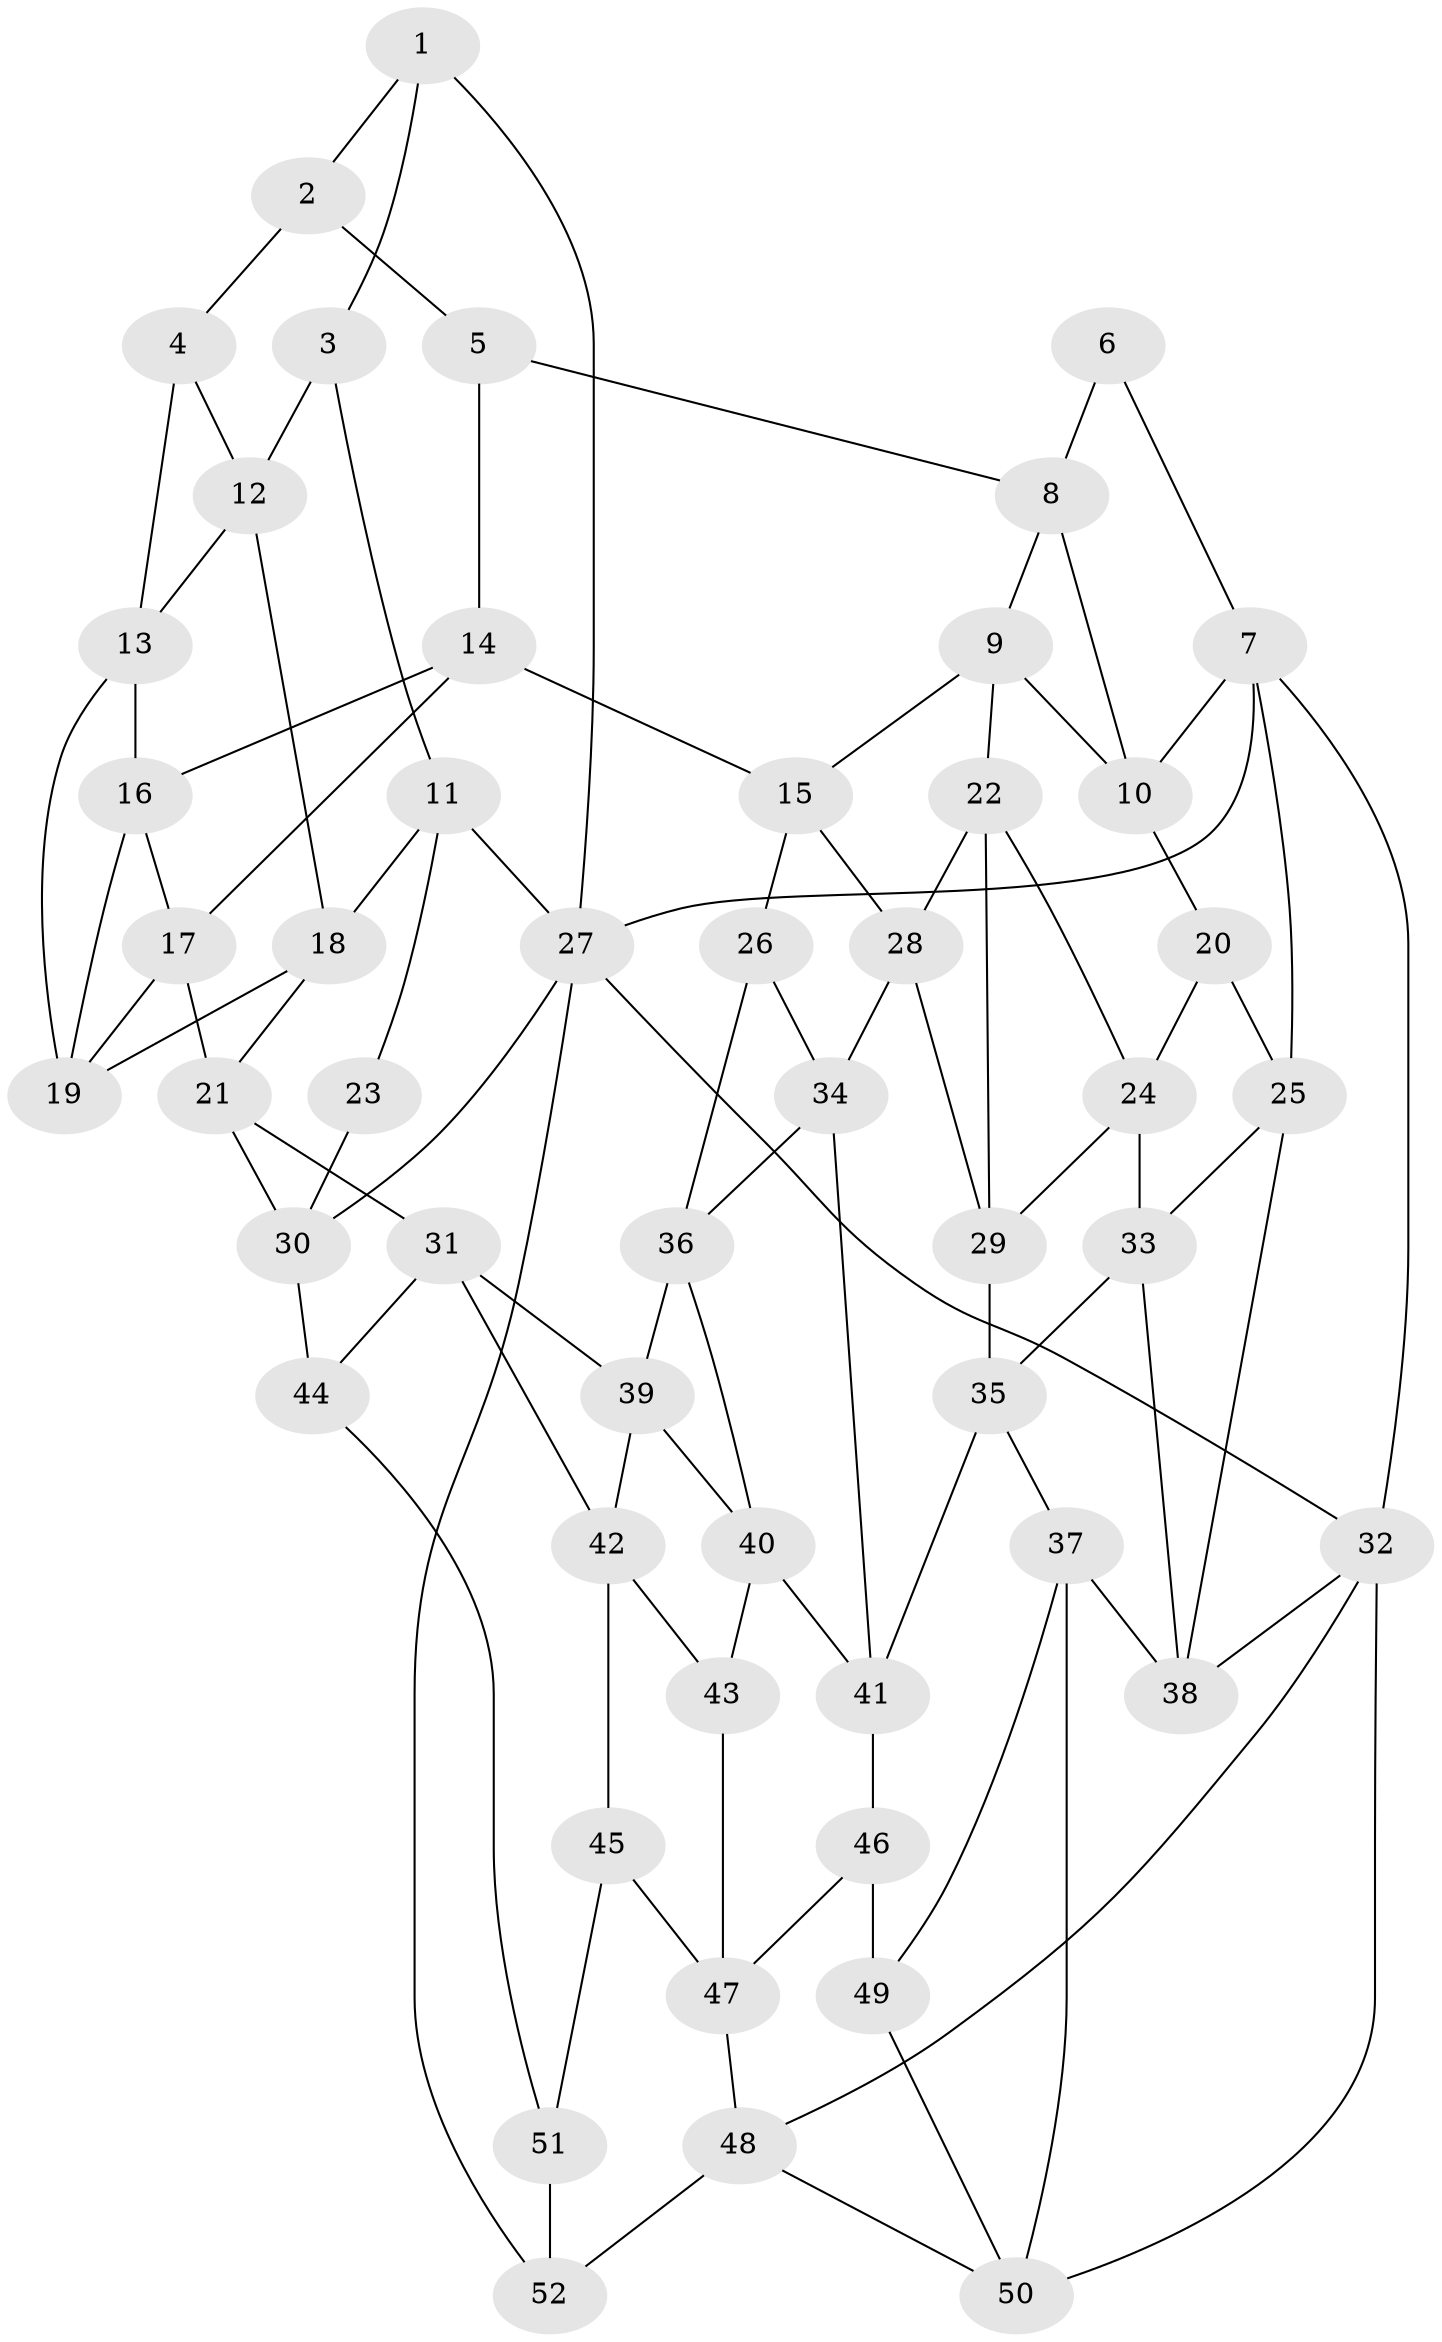 // original degree distribution, {3: 0.028846153846153848, 6: 0.22115384615384615, 5: 0.5288461538461539, 4: 0.22115384615384615}
// Generated by graph-tools (version 1.1) at 2025/51/03/09/25 03:51:00]
// undirected, 52 vertices, 97 edges
graph export_dot {
graph [start="1"]
  node [color=gray90,style=filled];
  1;
  2;
  3;
  4;
  5;
  6;
  7;
  8;
  9;
  10;
  11;
  12;
  13;
  14;
  15;
  16;
  17;
  18;
  19;
  20;
  21;
  22;
  23;
  24;
  25;
  26;
  27;
  28;
  29;
  30;
  31;
  32;
  33;
  34;
  35;
  36;
  37;
  38;
  39;
  40;
  41;
  42;
  43;
  44;
  45;
  46;
  47;
  48;
  49;
  50;
  51;
  52;
  1 -- 2 [weight=1.0];
  1 -- 3 [weight=1.0];
  1 -- 27 [weight=1.0];
  2 -- 4 [weight=1.0];
  2 -- 5 [weight=1.0];
  3 -- 11 [weight=1.0];
  3 -- 12 [weight=1.0];
  4 -- 12 [weight=1.0];
  4 -- 13 [weight=1.0];
  5 -- 8 [weight=1.0];
  5 -- 14 [weight=1.0];
  6 -- 7 [weight=1.0];
  6 -- 8 [weight=1.0];
  7 -- 10 [weight=1.0];
  7 -- 25 [weight=1.0];
  7 -- 27 [weight=1.0];
  7 -- 32 [weight=1.0];
  8 -- 9 [weight=1.0];
  8 -- 10 [weight=1.0];
  9 -- 10 [weight=1.0];
  9 -- 15 [weight=1.0];
  9 -- 22 [weight=1.0];
  10 -- 20 [weight=1.0];
  11 -- 18 [weight=1.0];
  11 -- 23 [weight=1.0];
  11 -- 27 [weight=1.0];
  12 -- 13 [weight=1.0];
  12 -- 18 [weight=1.0];
  13 -- 16 [weight=1.0];
  13 -- 19 [weight=1.0];
  14 -- 15 [weight=1.0];
  14 -- 16 [weight=1.0];
  14 -- 17 [weight=1.0];
  15 -- 26 [weight=1.0];
  15 -- 28 [weight=1.0];
  16 -- 17 [weight=1.0];
  16 -- 19 [weight=1.0];
  17 -- 19 [weight=1.0];
  17 -- 21 [weight=1.0];
  18 -- 19 [weight=1.0];
  18 -- 21 [weight=1.0];
  20 -- 24 [weight=1.0];
  20 -- 25 [weight=1.0];
  21 -- 30 [weight=1.0];
  21 -- 31 [weight=1.0];
  22 -- 24 [weight=1.0];
  22 -- 28 [weight=1.0];
  22 -- 29 [weight=1.0];
  23 -- 30 [weight=2.0];
  24 -- 29 [weight=1.0];
  24 -- 33 [weight=1.0];
  25 -- 33 [weight=1.0];
  25 -- 38 [weight=1.0];
  26 -- 34 [weight=1.0];
  26 -- 36 [weight=1.0];
  27 -- 30 [weight=1.0];
  27 -- 32 [weight=1.0];
  27 -- 52 [weight=1.0];
  28 -- 29 [weight=1.0];
  28 -- 34 [weight=1.0];
  29 -- 35 [weight=1.0];
  30 -- 44 [weight=2.0];
  31 -- 39 [weight=1.0];
  31 -- 42 [weight=1.0];
  31 -- 44 [weight=1.0];
  32 -- 38 [weight=1.0];
  32 -- 48 [weight=1.0];
  32 -- 50 [weight=1.0];
  33 -- 35 [weight=1.0];
  33 -- 38 [weight=1.0];
  34 -- 36 [weight=1.0];
  34 -- 41 [weight=1.0];
  35 -- 37 [weight=1.0];
  35 -- 41 [weight=1.0];
  36 -- 39 [weight=1.0];
  36 -- 40 [weight=1.0];
  37 -- 38 [weight=1.0];
  37 -- 49 [weight=1.0];
  37 -- 50 [weight=1.0];
  39 -- 40 [weight=1.0];
  39 -- 42 [weight=1.0];
  40 -- 41 [weight=1.0];
  40 -- 43 [weight=1.0];
  41 -- 46 [weight=1.0];
  42 -- 43 [weight=1.0];
  42 -- 45 [weight=1.0];
  43 -- 47 [weight=1.0];
  44 -- 51 [weight=1.0];
  45 -- 47 [weight=1.0];
  45 -- 51 [weight=1.0];
  46 -- 47 [weight=1.0];
  46 -- 49 [weight=1.0];
  47 -- 48 [weight=1.0];
  48 -- 50 [weight=1.0];
  48 -- 52 [weight=1.0];
  49 -- 50 [weight=1.0];
  51 -- 52 [weight=2.0];
}
